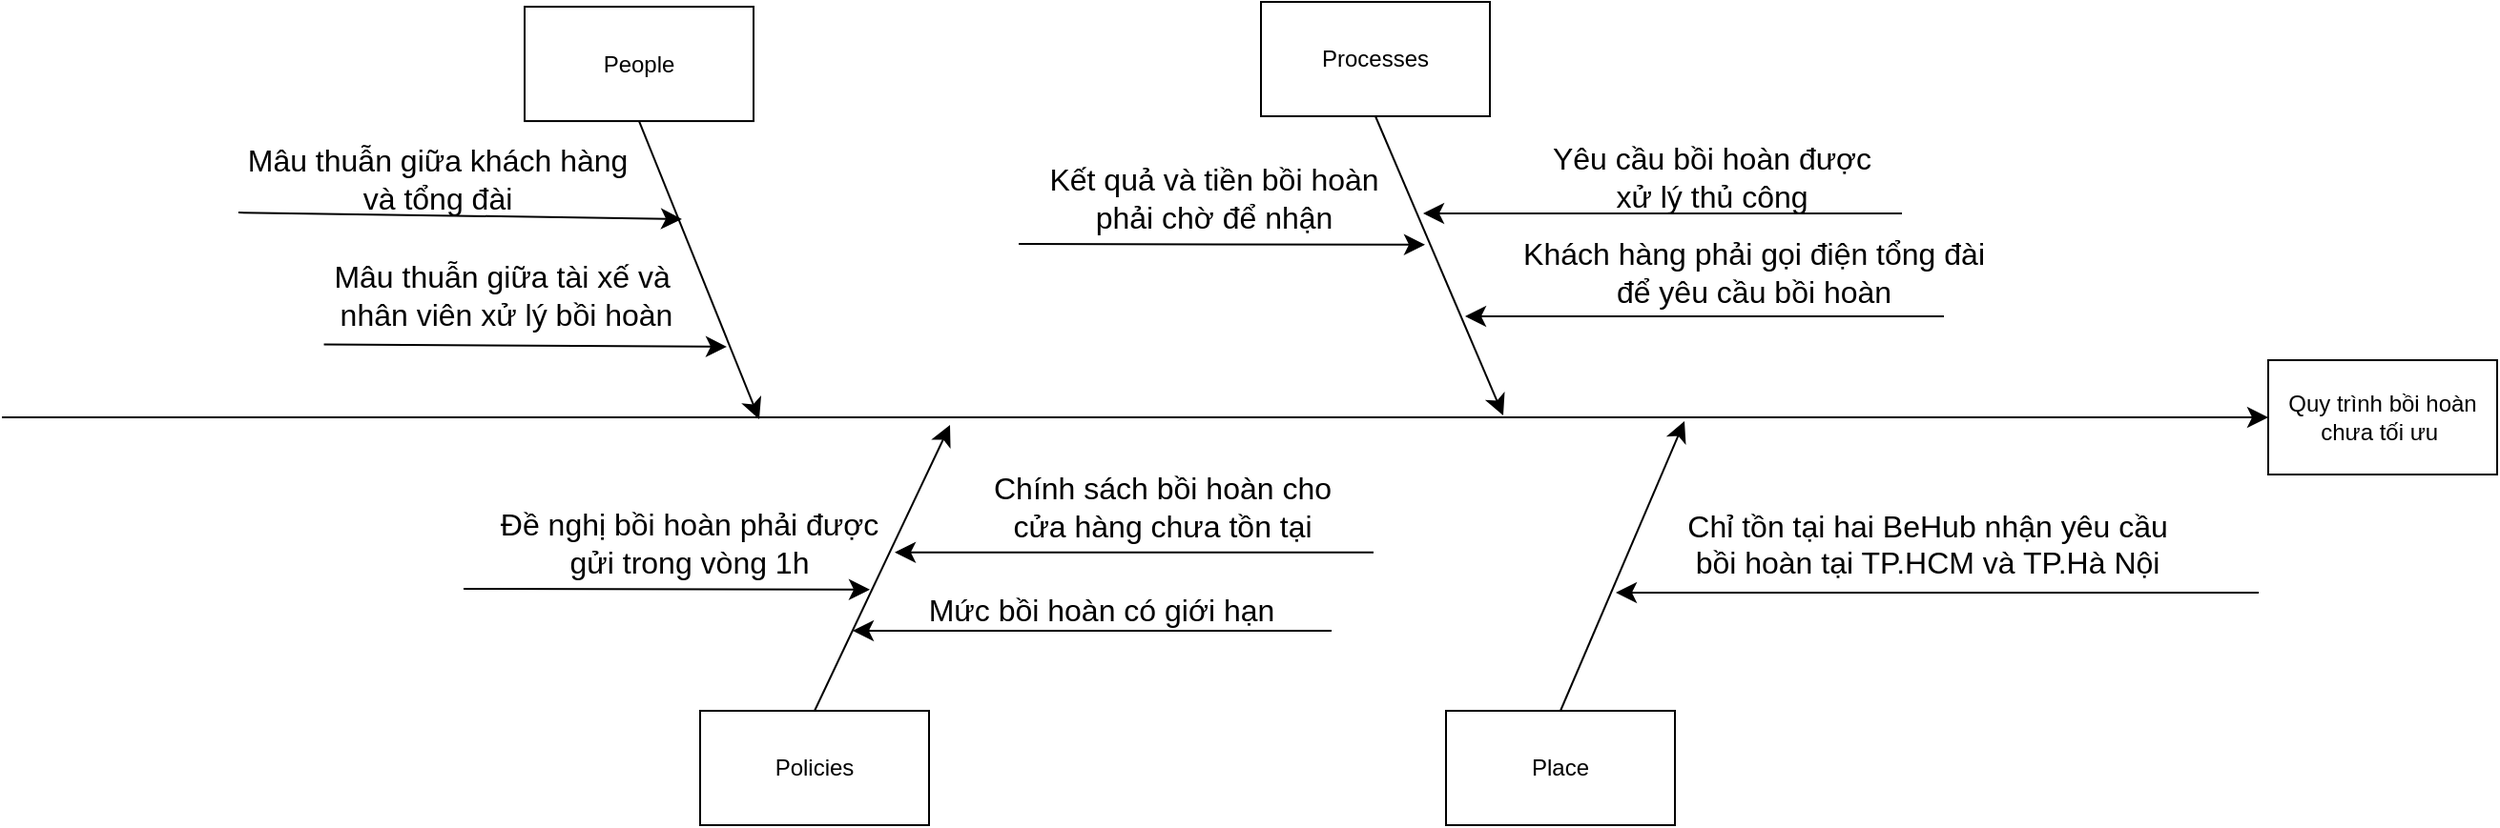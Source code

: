 <mxfile version="26.1.1">
  <diagram name="Page-1" id="skMmWQSyblpexci2RbYU">
    <mxGraphModel dx="2640" dy="1132" grid="0" gridSize="10" guides="1" tooltips="1" connect="1" arrows="1" fold="1" page="0" pageScale="1" pageWidth="850" pageHeight="1100" math="0" shadow="0">
      <root>
        <mxCell id="0" />
        <mxCell id="1" parent="0" />
        <mxCell id="IP3LngXVH1wphO-wjGAb-1" value="Quy trình bồi hoàn chưa tối ưu&amp;nbsp;" style="rounded=0;whiteSpace=wrap;html=1;" vertex="1" parent="1">
          <mxGeometry x="588" y="207" width="120" height="60" as="geometry" />
        </mxCell>
        <mxCell id="IP3LngXVH1wphO-wjGAb-5" value="" style="endArrow=classic;html=1;rounded=0;fontSize=12;startSize=8;endSize=8;curved=1;exitX=1;exitY=0.5;exitDx=0;exitDy=0;" edge="1" parent="1" target="IP3LngXVH1wphO-wjGAb-1">
          <mxGeometry width="50" height="50" relative="1" as="geometry">
            <mxPoint x="-600" y="237" as="sourcePoint" />
            <mxPoint x="-24" y="104" as="targetPoint" />
            <Array as="points">
              <mxPoint x="-79" y="237" />
            </Array>
          </mxGeometry>
        </mxCell>
        <mxCell id="IP3LngXVH1wphO-wjGAb-6" value="Place" style="rounded=0;whiteSpace=wrap;html=1;" vertex="1" parent="1">
          <mxGeometry x="157" y="391" width="120" height="60" as="geometry" />
        </mxCell>
        <mxCell id="IP3LngXVH1wphO-wjGAb-7" value="People" style="rounded=0;whiteSpace=wrap;html=1;" vertex="1" parent="1">
          <mxGeometry x="-326" y="21.54" width="120" height="60" as="geometry" />
        </mxCell>
        <mxCell id="IP3LngXVH1wphO-wjGAb-8" value="Processes" style="rounded=0;whiteSpace=wrap;html=1;" vertex="1" parent="1">
          <mxGeometry x="60" y="19" width="120" height="60" as="geometry" />
        </mxCell>
        <mxCell id="IP3LngXVH1wphO-wjGAb-9" value="Policies" style="rounded=0;whiteSpace=wrap;html=1;" vertex="1" parent="1">
          <mxGeometry x="-234" y="391" width="120" height="60" as="geometry" />
        </mxCell>
        <mxCell id="IP3LngXVH1wphO-wjGAb-10" value="" style="endArrow=classic;html=1;rounded=0;fontSize=12;startSize=8;endSize=8;curved=1;exitX=0.5;exitY=1;exitDx=0;exitDy=0;" edge="1" parent="1" source="IP3LngXVH1wphO-wjGAb-8">
          <mxGeometry width="50" height="50" relative="1" as="geometry">
            <mxPoint x="335" y="122" as="sourcePoint" />
            <mxPoint x="187" y="236" as="targetPoint" />
          </mxGeometry>
        </mxCell>
        <mxCell id="IP3LngXVH1wphO-wjGAb-11" value="" style="endArrow=classic;html=1;rounded=0;fontSize=12;startSize=8;endSize=8;curved=1;" edge="1" parent="1">
          <mxGeometry width="50" height="50" relative="1" as="geometry">
            <mxPoint x="396" y="130" as="sourcePoint" />
            <mxPoint x="145" y="130" as="targetPoint" />
          </mxGeometry>
        </mxCell>
        <mxCell id="IP3LngXVH1wphO-wjGAb-12" value="Yêu cầu bồi hoàn được&lt;br&gt;xử lý thủ công" style="text;html=1;align=center;verticalAlign=middle;resizable=0;points=[];autosize=1;strokeColor=none;fillColor=none;fontSize=16;" vertex="1" parent="1">
          <mxGeometry x="203" y="86" width="185" height="50" as="geometry" />
        </mxCell>
        <mxCell id="IP3LngXVH1wphO-wjGAb-14" value="Mâu thuẫn giữa khách hàng &lt;br&gt;và tổng đài" style="text;html=1;align=center;verticalAlign=middle;resizable=0;points=[];autosize=1;strokeColor=none;fillColor=none;fontSize=16;" vertex="1" parent="1">
          <mxGeometry x="-481" y="86.54" width="217" height="50" as="geometry" />
        </mxCell>
        <mxCell id="IP3LngXVH1wphO-wjGAb-15" value="" style="endArrow=classic;html=1;rounded=0;fontSize=12;startSize=8;endSize=8;curved=1;" edge="1" parent="1">
          <mxGeometry width="50" height="50" relative="1" as="geometry">
            <mxPoint x="418" y="184" as="sourcePoint" />
            <mxPoint x="167" y="184" as="targetPoint" />
          </mxGeometry>
        </mxCell>
        <mxCell id="IP3LngXVH1wphO-wjGAb-16" value="" style="endArrow=classic;html=1;rounded=0;fontSize=12;startSize=8;endSize=8;curved=1;exitX=0.5;exitY=0;exitDx=0;exitDy=0;" edge="1" parent="1" source="IP3LngXVH1wphO-wjGAb-6">
          <mxGeometry width="50" height="50" relative="1" as="geometry">
            <mxPoint x="205" y="237" as="sourcePoint" />
            <mxPoint x="282" y="239" as="targetPoint" />
          </mxGeometry>
        </mxCell>
        <mxCell id="IP3LngXVH1wphO-wjGAb-17" value="" style="endArrow=classic;html=1;rounded=0;fontSize=12;startSize=8;endSize=8;curved=1;" edge="1" parent="1">
          <mxGeometry width="50" height="50" relative="1" as="geometry">
            <mxPoint x="583" y="329" as="sourcePoint" />
            <mxPoint x="246" y="329" as="targetPoint" />
          </mxGeometry>
        </mxCell>
        <mxCell id="IP3LngXVH1wphO-wjGAb-18" value="Chỉ tồn tại hai BeHub nhận yêu cầu&lt;br&gt;bồi hoàn tại TP.HCM và TP.Hà Nội&lt;div&gt;&lt;br&gt;&lt;/div&gt;" style="text;html=1;align=center;verticalAlign=middle;resizable=0;points=[];autosize=1;strokeColor=none;fillColor=none;fontSize=16;" vertex="1" parent="1">
          <mxGeometry x="274" y="278" width="270" height="70" as="geometry" />
        </mxCell>
        <mxCell id="IP3LngXVH1wphO-wjGAb-21" value="" style="endArrow=classic;html=1;rounded=0;fontSize=12;startSize=8;endSize=8;curved=1;" edge="1" parent="1">
          <mxGeometry width="50" height="50" relative="1" as="geometry">
            <mxPoint x="-67" y="146" as="sourcePoint" />
            <mxPoint x="146" y="146.41" as="targetPoint" />
          </mxGeometry>
        </mxCell>
        <mxCell id="IP3LngXVH1wphO-wjGAb-22" value="Chính sách bồi hoàn cho&lt;br&gt;cửa hàng chưa tồn tại" style="text;html=1;align=center;verticalAlign=middle;resizable=0;points=[];autosize=1;strokeColor=none;fillColor=none;fontSize=16;" vertex="1" parent="1">
          <mxGeometry x="-90" y="259" width="195" height="50" as="geometry" />
        </mxCell>
        <mxCell id="IP3LngXVH1wphO-wjGAb-23" value="" style="endArrow=classic;html=1;rounded=0;fontSize=12;startSize=8;endSize=8;curved=1;exitX=0.5;exitY=0;exitDx=0;exitDy=0;" edge="1" parent="1" source="IP3LngXVH1wphO-wjGAb-9">
          <mxGeometry width="50" height="50" relative="1" as="geometry">
            <mxPoint x="-46" y="393" as="sourcePoint" />
            <mxPoint x="-103" y="241" as="targetPoint" />
          </mxGeometry>
        </mxCell>
        <mxCell id="IP3LngXVH1wphO-wjGAb-24" value="" style="endArrow=classic;html=1;rounded=0;fontSize=12;startSize=8;endSize=8;curved=1;" edge="1" parent="1">
          <mxGeometry width="50" height="50" relative="1" as="geometry">
            <mxPoint x="119" y="307.82" as="sourcePoint" />
            <mxPoint x="-132" y="307.82" as="targetPoint" />
          </mxGeometry>
        </mxCell>
        <mxCell id="IP3LngXVH1wphO-wjGAb-25" value="" style="endArrow=classic;html=1;rounded=0;fontSize=12;startSize=8;endSize=8;curved=1;" edge="1" parent="1">
          <mxGeometry width="50" height="50" relative="1" as="geometry">
            <mxPoint x="97" y="349" as="sourcePoint" />
            <mxPoint x="-154" y="349" as="targetPoint" />
          </mxGeometry>
        </mxCell>
        <mxCell id="IP3LngXVH1wphO-wjGAb-26" value="Mức bồi hoàn có giới hạn" style="text;html=1;align=center;verticalAlign=middle;resizable=0;points=[];autosize=1;strokeColor=none;fillColor=none;fontSize=16;" vertex="1" parent="1">
          <mxGeometry x="-124" y="322" width="199" height="31" as="geometry" />
        </mxCell>
        <mxCell id="IP3LngXVH1wphO-wjGAb-27" value="Kết quả và tiền bồi hoàn &lt;br&gt;phải&amp;nbsp;chờ để nhận" style="text;html=1;align=center;verticalAlign=middle;resizable=0;points=[];autosize=1;strokeColor=none;fillColor=none;fontSize=16;" vertex="1" parent="1">
          <mxGeometry x="-61" y="97" width="191" height="50" as="geometry" />
        </mxCell>
        <mxCell id="IP3LngXVH1wphO-wjGAb-29" value="Đề nghị bồi hoàn phải được&lt;br&gt;gửi trong vòng 1h" style="text;html=1;align=center;verticalAlign=middle;resizable=0;points=[];autosize=1;strokeColor=none;fillColor=none;fontSize=16;" vertex="1" parent="1">
          <mxGeometry x="-348" y="278" width="216" height="50" as="geometry" />
        </mxCell>
        <mxCell id="IP3LngXVH1wphO-wjGAb-31" value="" style="endArrow=classic;html=1;rounded=0;fontSize=12;startSize=8;endSize=8;curved=1;" edge="1" parent="1">
          <mxGeometry width="50" height="50" relative="1" as="geometry">
            <mxPoint x="-358" y="327" as="sourcePoint" />
            <mxPoint x="-145" y="327.41" as="targetPoint" />
          </mxGeometry>
        </mxCell>
        <mxCell id="IP3LngXVH1wphO-wjGAb-32" value="Khách hàng phải gọi điện tổng đài&lt;br&gt;để yêu cầu bồi hoàn" style="text;html=1;align=center;verticalAlign=middle;resizable=0;points=[];autosize=1;strokeColor=none;fillColor=none;fontSize=16;" vertex="1" parent="1">
          <mxGeometry x="188" y="136" width="260" height="50" as="geometry" />
        </mxCell>
        <mxCell id="IP3LngXVH1wphO-wjGAb-34" value="" style="endArrow=classic;html=1;rounded=0;fontSize=12;startSize=8;endSize=8;curved=1;exitX=0.5;exitY=1;exitDx=0;exitDy=0;" edge="1" parent="1" source="IP3LngXVH1wphO-wjGAb-7">
          <mxGeometry width="50" height="50" relative="1" as="geometry">
            <mxPoint x="-270" y="70" as="sourcePoint" />
            <mxPoint x="-203" y="238" as="targetPoint" />
          </mxGeometry>
        </mxCell>
        <mxCell id="IP3LngXVH1wphO-wjGAb-35" value="" style="endArrow=classic;html=1;rounded=0;fontSize=12;startSize=8;endSize=8;curved=1;" edge="1" parent="1">
          <mxGeometry width="50" height="50" relative="1" as="geometry">
            <mxPoint x="-476" y="129.54" as="sourcePoint" />
            <mxPoint x="-243.5" y="132.95" as="targetPoint" />
          </mxGeometry>
        </mxCell>
        <mxCell id="IP3LngXVH1wphO-wjGAb-36" value="" style="endArrow=classic;html=1;rounded=0;fontSize=12;startSize=8;endSize=8;curved=1;exitX=0.024;exitY=1.025;exitDx=0;exitDy=0;exitPerimeter=0;" edge="1" parent="1" source="IP3LngXVH1wphO-wjGAb-37">
          <mxGeometry width="50" height="50" relative="1" as="geometry">
            <mxPoint x="-535" y="199.54" as="sourcePoint" />
            <mxPoint x="-220" y="199.95" as="targetPoint" />
          </mxGeometry>
        </mxCell>
        <mxCell id="IP3LngXVH1wphO-wjGAb-37" value="Mâu thuẫn giữa tài xế và&amp;nbsp;&lt;br&gt;nhân viên xử lý bồi hoàn" style="text;html=1;align=center;verticalAlign=middle;resizable=0;points=[];autosize=1;strokeColor=none;fillColor=none;fontSize=16;" vertex="1" parent="1">
          <mxGeometry x="-436" y="147.54" width="199" height="50" as="geometry" />
        </mxCell>
      </root>
    </mxGraphModel>
  </diagram>
</mxfile>
